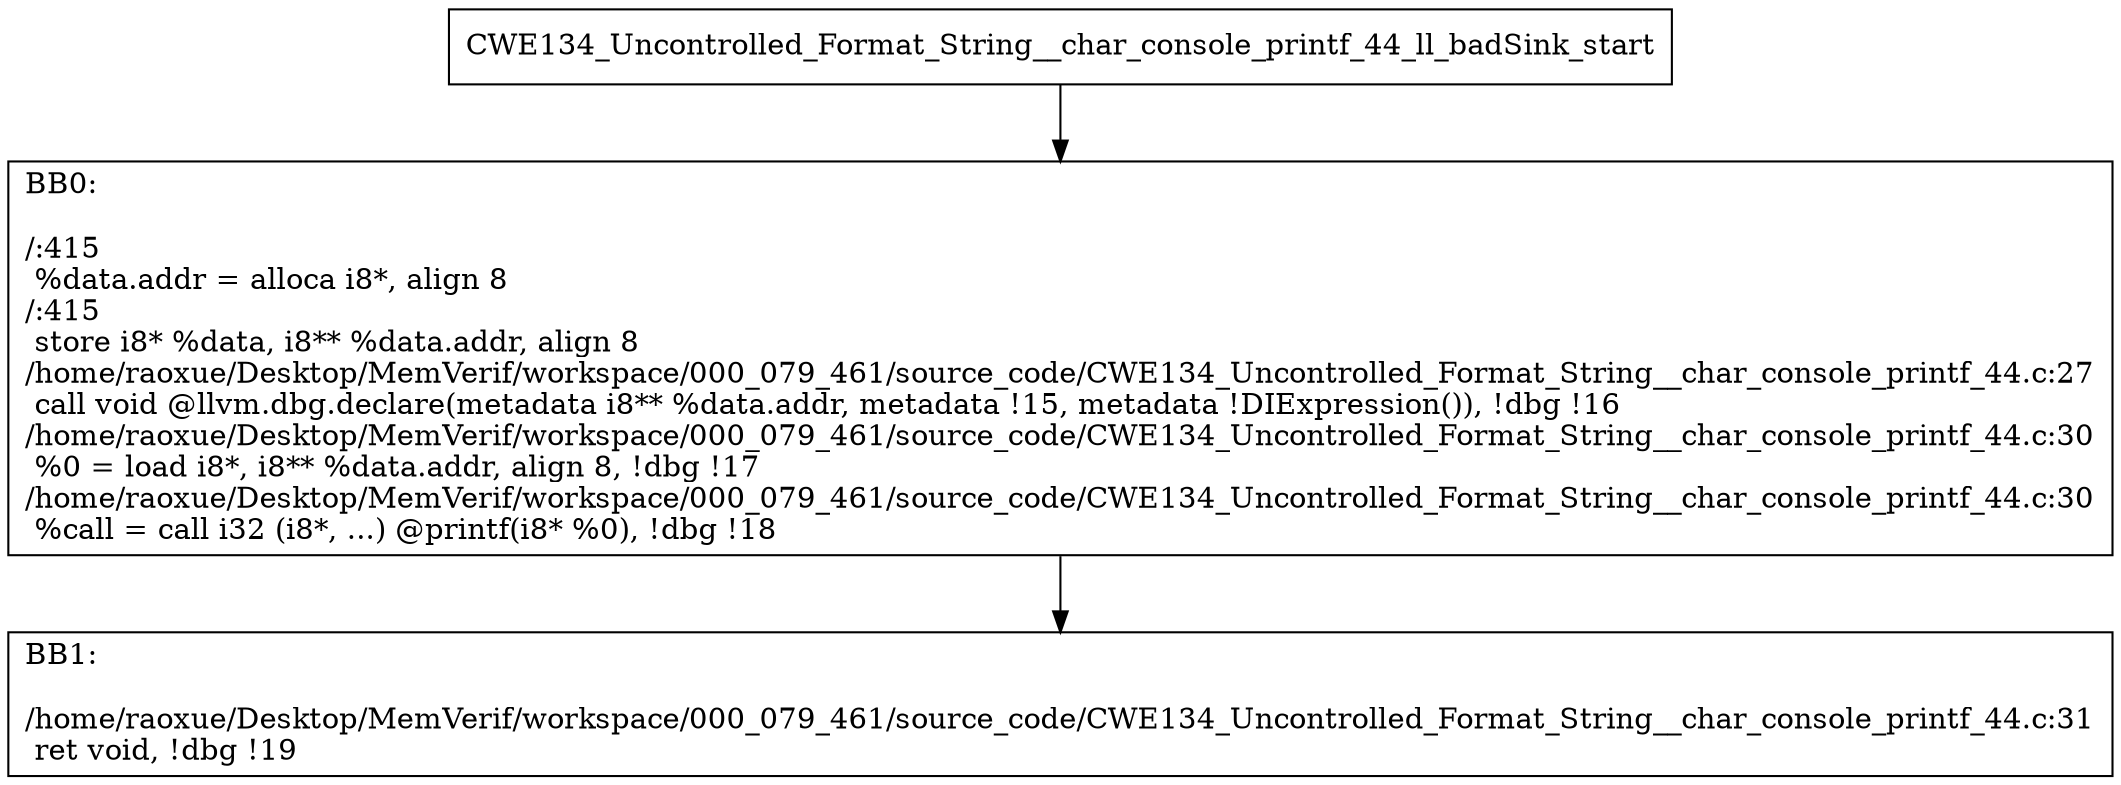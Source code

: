 digraph "CFG for'CWE134_Uncontrolled_Format_String__char_console_printf_44_ll_badSink' function" {
	BBCWE134_Uncontrolled_Format_String__char_console_printf_44_ll_badSink_start[shape=record,label="{CWE134_Uncontrolled_Format_String__char_console_printf_44_ll_badSink_start}"];
	BBCWE134_Uncontrolled_Format_String__char_console_printf_44_ll_badSink_start-> CWE134_Uncontrolled_Format_String__char_console_printf_44_ll_badSinkBB0;
	CWE134_Uncontrolled_Format_String__char_console_printf_44_ll_badSinkBB0 [shape=record, label="{BB0:\l\l/:415\l
  %data.addr = alloca i8*, align 8\l
/:415\l
  store i8* %data, i8** %data.addr, align 8\l
/home/raoxue/Desktop/MemVerif/workspace/000_079_461/source_code/CWE134_Uncontrolled_Format_String__char_console_printf_44.c:27\l
  call void @llvm.dbg.declare(metadata i8** %data.addr, metadata !15, metadata !DIExpression()), !dbg !16\l
/home/raoxue/Desktop/MemVerif/workspace/000_079_461/source_code/CWE134_Uncontrolled_Format_String__char_console_printf_44.c:30\l
  %0 = load i8*, i8** %data.addr, align 8, !dbg !17\l
/home/raoxue/Desktop/MemVerif/workspace/000_079_461/source_code/CWE134_Uncontrolled_Format_String__char_console_printf_44.c:30\l
  %call = call i32 (i8*, ...) @printf(i8* %0), !dbg !18\l
}"];
	CWE134_Uncontrolled_Format_String__char_console_printf_44_ll_badSinkBB0-> CWE134_Uncontrolled_Format_String__char_console_printf_44_ll_badSinkBB1;
	CWE134_Uncontrolled_Format_String__char_console_printf_44_ll_badSinkBB1 [shape=record, label="{BB1:\l\l/home/raoxue/Desktop/MemVerif/workspace/000_079_461/source_code/CWE134_Uncontrolled_Format_String__char_console_printf_44.c:31\l
  ret void, !dbg !19\l
}"];
}
